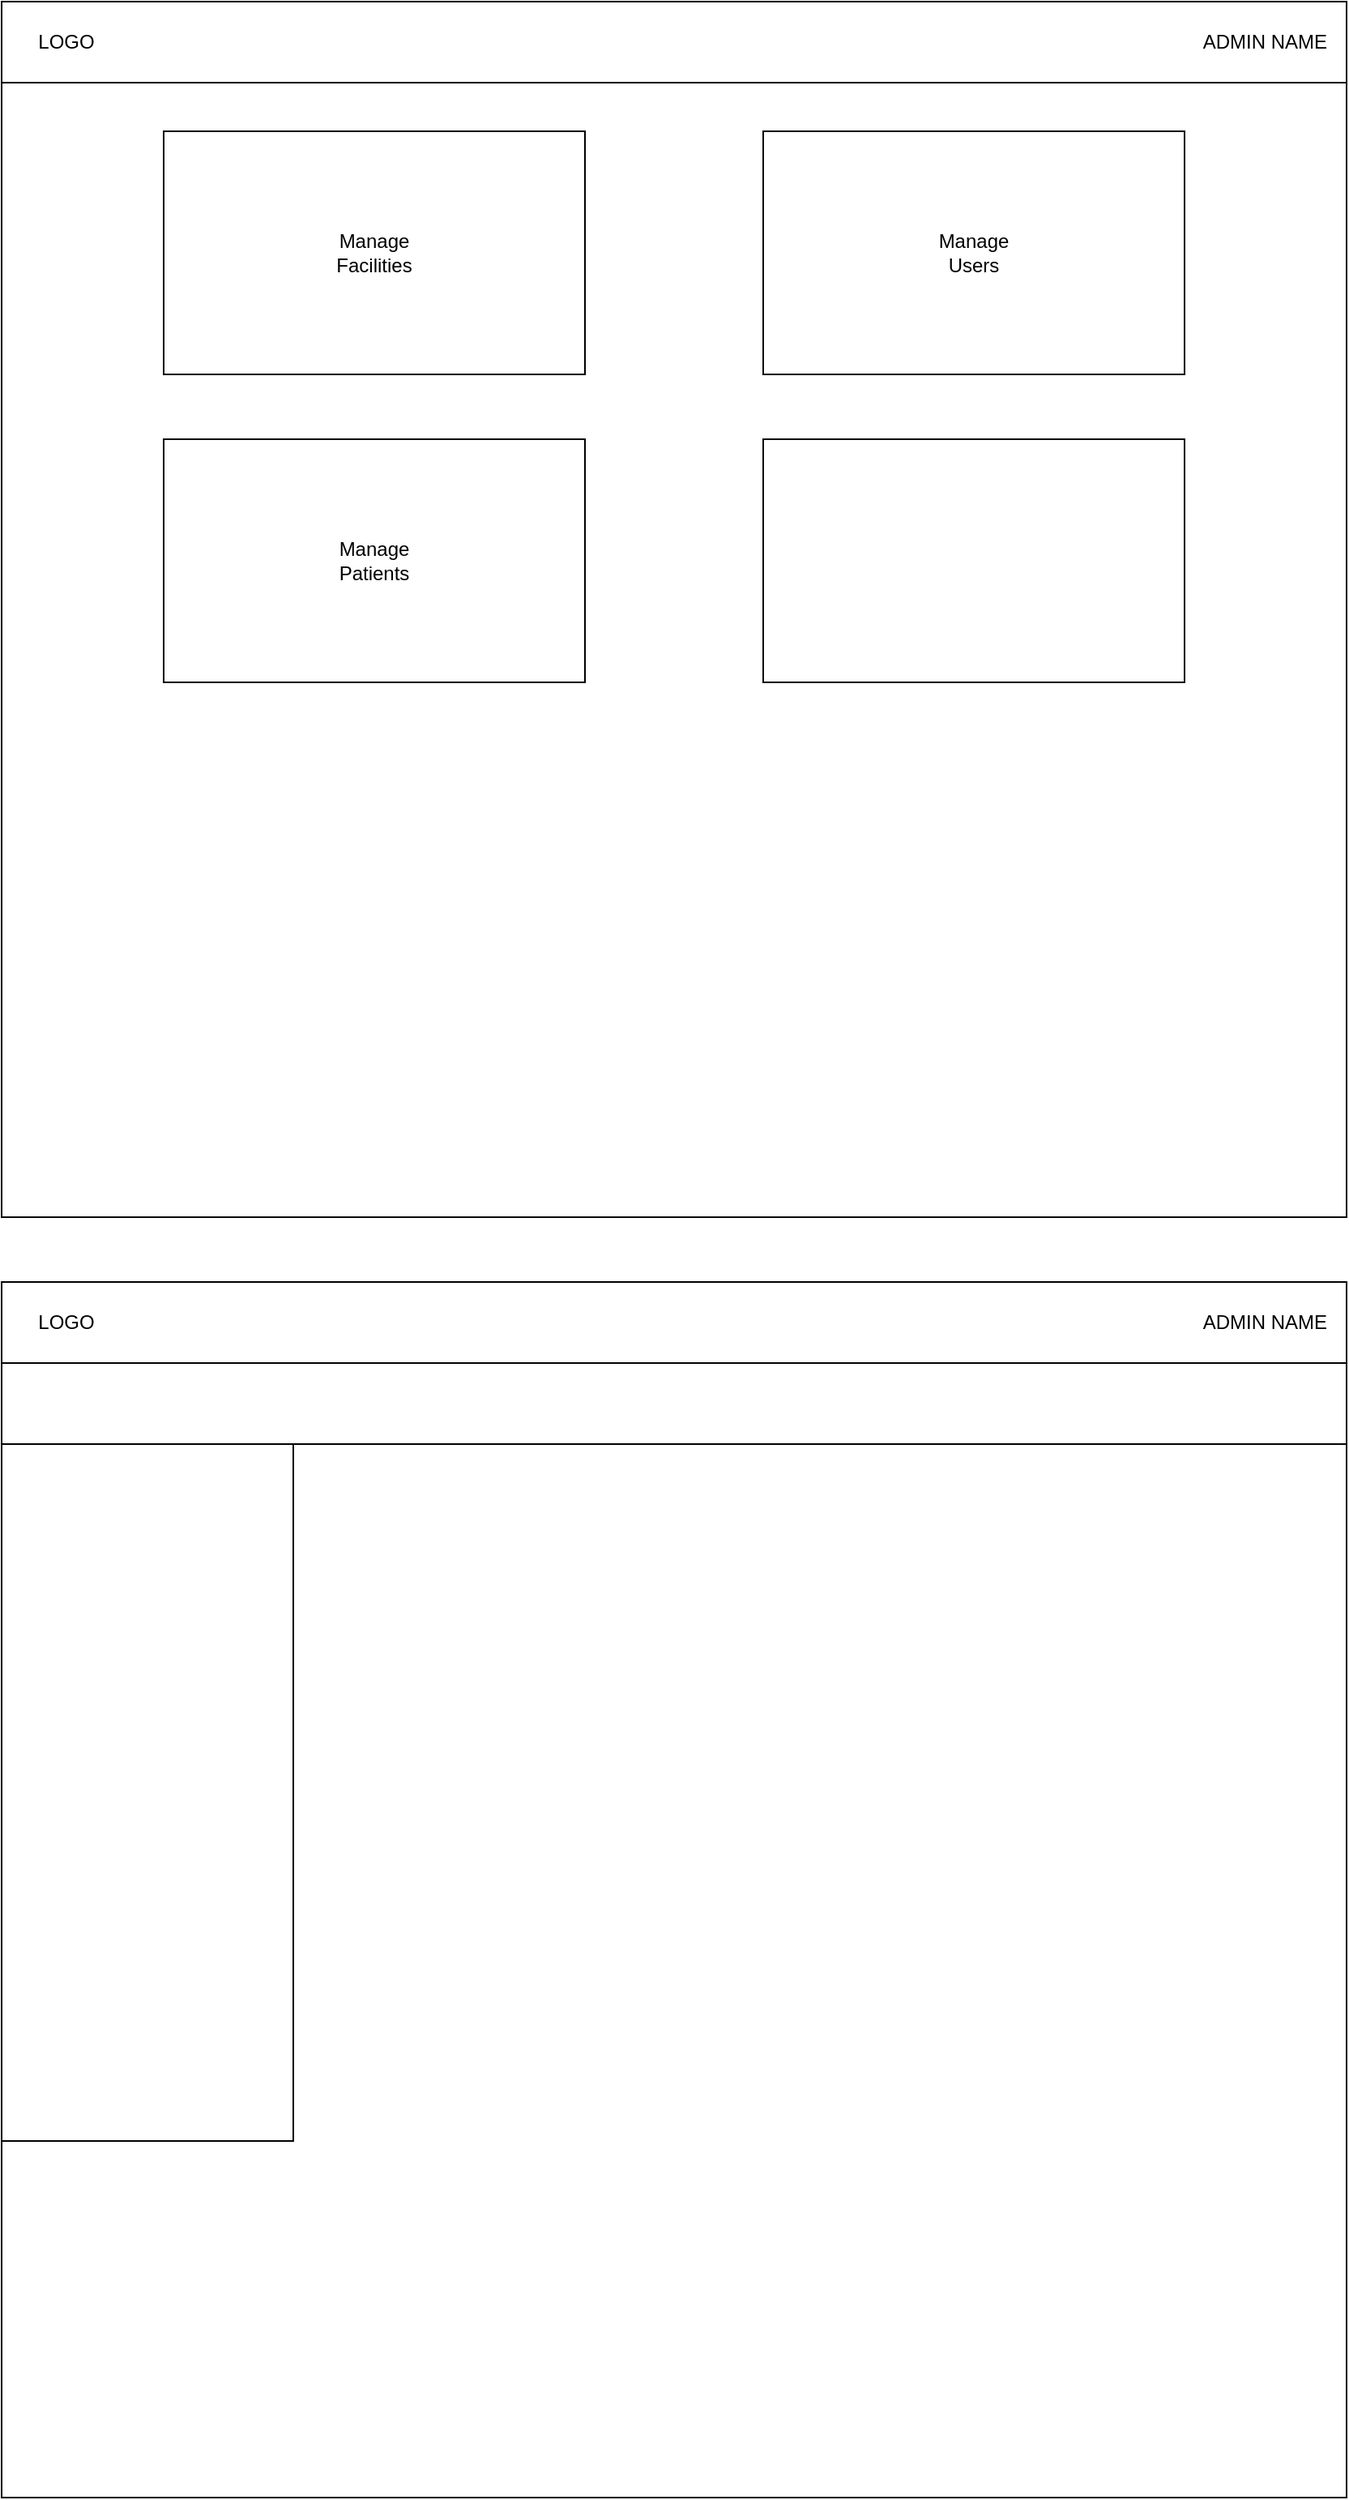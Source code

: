 <mxfile version="16.2.4" type="github">
  <diagram id="ZlVDRE46efvJjWPG35-X" name="Page-1">
    <mxGraphModel dx="953" dy="1640" grid="1" gridSize="10" guides="1" tooltips="1" connect="1" arrows="1" fold="1" page="1" pageScale="1" pageWidth="850" pageHeight="1100" math="0" shadow="0">
      <root>
        <mxCell id="0" />
        <mxCell id="1" parent="0" />
        <mxCell id="k_VhqZwvHw_klteU0AoN-1" value="" style="rounded=0;whiteSpace=wrap;html=1;" vertex="1" parent="1">
          <mxGeometry x="10" y="40" width="830" height="750" as="geometry" />
        </mxCell>
        <mxCell id="k_VhqZwvHw_klteU0AoN-2" value="" style="rounded=0;whiteSpace=wrap;html=1;" vertex="1" parent="1">
          <mxGeometry x="10" y="40" width="830" height="50" as="geometry" />
        </mxCell>
        <mxCell id="k_VhqZwvHw_klteU0AoN-3" value="" style="rounded=0;whiteSpace=wrap;html=1;" vertex="1" parent="1">
          <mxGeometry x="10" y="140" width="180" height="430" as="geometry" />
        </mxCell>
        <mxCell id="k_VhqZwvHw_klteU0AoN-4" value="LOGO" style="text;html=1;strokeColor=none;fillColor=none;align=center;verticalAlign=middle;whiteSpace=wrap;rounded=0;" vertex="1" parent="1">
          <mxGeometry x="20" y="50" width="60" height="30" as="geometry" />
        </mxCell>
        <mxCell id="k_VhqZwvHw_klteU0AoN-10" value="ADMIN NAME" style="text;html=1;strokeColor=none;fillColor=none;align=right;verticalAlign=middle;whiteSpace=wrap;rounded=0;" vertex="1" parent="1">
          <mxGeometry x="650" y="50" width="180" height="30" as="geometry" />
        </mxCell>
        <mxCell id="k_VhqZwvHw_klteU0AoN-11" value="" style="rounded=0;whiteSpace=wrap;html=1;" vertex="1" parent="1">
          <mxGeometry x="10" y="90" width="830" height="50" as="geometry" />
        </mxCell>
        <mxCell id="k_VhqZwvHw_klteU0AoN-13" value="" style="rounded=0;whiteSpace=wrap;html=1;" vertex="1" parent="1">
          <mxGeometry x="10" y="-750" width="830" height="750" as="geometry" />
        </mxCell>
        <mxCell id="k_VhqZwvHw_klteU0AoN-14" value="" style="rounded=0;whiteSpace=wrap;html=1;" vertex="1" parent="1">
          <mxGeometry x="10" y="-750" width="830" height="50" as="geometry" />
        </mxCell>
        <mxCell id="k_VhqZwvHw_klteU0AoN-16" value="LOGO" style="text;html=1;strokeColor=none;fillColor=none;align=center;verticalAlign=middle;whiteSpace=wrap;rounded=0;" vertex="1" parent="1">
          <mxGeometry x="20" y="-740" width="60" height="30" as="geometry" />
        </mxCell>
        <mxCell id="k_VhqZwvHw_klteU0AoN-17" value="ADMIN NAME" style="text;html=1;strokeColor=none;fillColor=none;align=right;verticalAlign=middle;whiteSpace=wrap;rounded=0;" vertex="1" parent="1">
          <mxGeometry x="650" y="-740" width="180" height="30" as="geometry" />
        </mxCell>
        <mxCell id="k_VhqZwvHw_klteU0AoN-19" value="&lt;div&gt;Manage&lt;br&gt;&lt;/div&gt;&lt;div&gt;Facilities&lt;/div&gt;" style="rounded=0;whiteSpace=wrap;html=1;" vertex="1" parent="1">
          <mxGeometry x="110" y="-670" width="260" height="150" as="geometry" />
        </mxCell>
        <mxCell id="k_VhqZwvHw_klteU0AoN-20" value="&lt;div&gt;Manage&lt;br&gt;&lt;/div&gt;&lt;div&gt;Users&lt;/div&gt;" style="rounded=0;whiteSpace=wrap;html=1;" vertex="1" parent="1">
          <mxGeometry x="480" y="-670" width="260" height="150" as="geometry" />
        </mxCell>
        <mxCell id="k_VhqZwvHw_klteU0AoN-21" value="&lt;div&gt;Manage&lt;/div&gt;&lt;div&gt;Patients&lt;br&gt;&lt;/div&gt;" style="rounded=0;whiteSpace=wrap;html=1;" vertex="1" parent="1">
          <mxGeometry x="110" y="-480" width="260" height="150" as="geometry" />
        </mxCell>
        <mxCell id="k_VhqZwvHw_klteU0AoN-22" value="" style="rounded=0;whiteSpace=wrap;html=1;" vertex="1" parent="1">
          <mxGeometry x="480" y="-480" width="260" height="150" as="geometry" />
        </mxCell>
      </root>
    </mxGraphModel>
  </diagram>
</mxfile>
